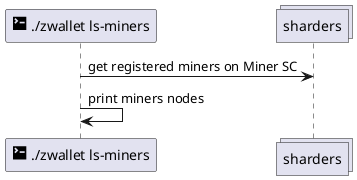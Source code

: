 @startuml
participant "<size:20><&terminal></size> ./zwallet ls-miners" as cli
collections sharders

cli -> sharders: get registered miners on Miner SC
cli -> cli: print miners nodes

@enduml